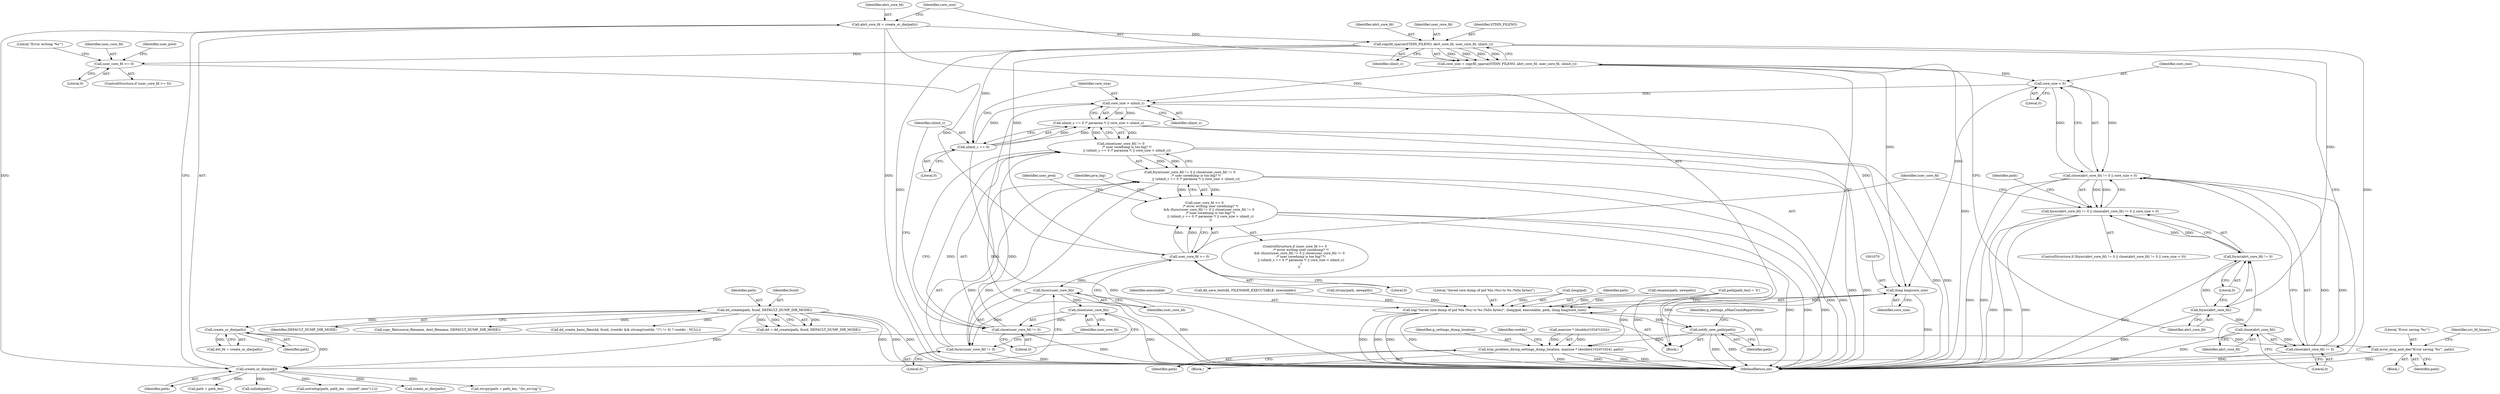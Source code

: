 digraph "0_abrt_80408e9e24a1c10f85fd969e1853e0f192157f92_0@API" {
"1000887" [label="(Call,abrt_core_fd = create_or_die(path))"];
"1000889" [label="(Call,create_or_die(path))"];
"1000881" [label="(Call,error_msg_and_die(\"Error saving '%s'\", path))"];
"1000855" [label="(Call,create_or_die(path))"];
"1000617" [label="(Call,dd_create(path, fsuid, DEFAULT_DUMP_DIR_MODE))"];
"1000894" [label="(Call,copyfd_sparse(STDIN_FILENO, abrt_core_fd, user_core_fd, ulimit_c))"];
"1000892" [label="(Call,core_size = copyfd_sparse(STDIN_FILENO, abrt_core_fd, user_core_fd, ulimit_c))"];
"1000910" [label="(Call,core_size < 0)"];
"1000905" [label="(Call,close(abrt_core_fd) != 0 || core_size < 0)"];
"1000900" [label="(Call,fsync(abrt_core_fd) != 0 || close(abrt_core_fd) != 0 || core_size < 0)"];
"1000949" [label="(Call,core_size > ulimit_c)"];
"1000945" [label="(Call,ulimit_c == 0 /* paranoia */ || core_size > ulimit_c)"];
"1000940" [label="(Call,close(user_core_fd) != 0\n            /* user coredump is too big? */\n            || (ulimit_c == 0 /* paranoia */ || core_size > ulimit_c))"];
"1000935" [label="(Call,fsync(user_core_fd) != 0 || close(user_core_fd) != 0\n            /* user coredump is too big? */\n            || (ulimit_c == 0 /* paranoia */ || core_size > ulimit_c))"];
"1000931" [label="(Call,user_core_fd >= 0\n            /* error writing user coredump? */\n         && (fsync(user_core_fd) != 0 || close(user_core_fd) != 0\n            /* user coredump is too big? */\n            || (ulimit_c == 0 /* paranoia */ || core_size > ulimit_c)\n            ))"];
"1001069" [label="(Call,(long long)core_size)"];
"1001062" [label="(Call,log(\"Saved core dump of pid %lu (%s) to %s (%llu bytes)\", (long)pid, executable, path, (long long)core_size))"];
"1001072" [label="(Call,notify_new_path(path))"];
"1001090" [label="(Call,trim_problem_dirs(g_settings_dump_location, maxsize * (double)(1024*1024), path))"];
"1000902" [label="(Call,fsync(abrt_core_fd))"];
"1000901" [label="(Call,fsync(abrt_core_fd) != 0)"];
"1000907" [label="(Call,close(abrt_core_fd))"];
"1000906" [label="(Call,close(abrt_core_fd) != 0)"];
"1000919" [label="(Call,user_core_fd >= 0)"];
"1000932" [label="(Call,user_core_fd >= 0)"];
"1000937" [label="(Call,fsync(user_core_fd))"];
"1000936" [label="(Call,fsync(user_core_fd) != 0)"];
"1000942" [label="(Call,close(user_core_fd))"];
"1000941" [label="(Call,close(user_core_fd) != 0)"];
"1000946" [label="(Call,ulimit_c == 0)"];
"1000885" [label="(Identifier,src_fd_binary)"];
"1000618" [label="(Identifier,path)"];
"1000882" [label="(Literal,\"Error saving '%s'\")"];
"1000943" [label="(Identifier,user_core_fd)"];
"1000890" [label="(Identifier,path)"];
"1001090" [label="(Call,trim_problem_dirs(g_settings_dump_location, maxsize * (double)(1024*1024), path))"];
"1000900" [label="(Call,fsync(abrt_core_fd) != 0 || close(abrt_core_fd) != 0 || core_size < 0)"];
"1000954" [label="(Identifier,user_pwd)"];
"1000924" [label="(Identifier,user_pwd)"];
"1001000" [label="(Call,path + path_len)"];
"1001078" [label="(Block,)"];
"1000899" [label="(ControlStructure,if (fsync(abrt_core_fd) != 0 || close(abrt_core_fd) != 0 || core_size < 0))"];
"1000914" [label="(Call,unlink(path))"];
"1000939" [label="(Literal,0)"];
"1000619" [label="(Identifier,fsuid)"];
"1000911" [label="(Identifier,core_size)"];
"1000906" [label="(Call,close(abrt_core_fd) != 0)"];
"1000892" [label="(Call,core_size = copyfd_sparse(STDIN_FILENO, abrt_core_fd, user_core_fd, ulimit_c))"];
"1000928" [label="(Literal,\"Error writing '%s'\")"];
"1001067" [label="(Identifier,executable)"];
"1001091" [label="(Identifier,g_settings_dump_location)"];
"1000905" [label="(Call,close(abrt_core_fd) != 0 || core_size < 0)"];
"1001072" [label="(Call,notify_new_path(path))"];
"1000950" [label="(Identifier,core_size)"];
"1000889" [label="(Call,create_or_die(path))"];
"1000762" [label="(Call,dd_save_text(dd, FILENAME_EXECUTABLE, executable))"];
"1001043" [label="(Call,xstrndup(path, path_len - (sizeof(\".new\")-1)))"];
"1001035" [label="(Call,path[path_len] = '\0')"];
"1000901" [label="(Call,fsync(abrt_core_fd) != 0)"];
"1000930" [label="(ControlStructure,if (user_core_fd >= 0\n            /* error writing user coredump? */\n         && (fsync(user_core_fd) != 0 || close(user_core_fd) != 0\n            /* user coredump is too big? */\n            || (ulimit_c == 0 /* paranoia */ || core_size > ulimit_c)\n            )\n        ))"];
"1001062" [label="(Call,log(\"Saved core dump of pid %lu (%s) to %s (%llu bytes)\", (long)pid, executable, path, (long long)core_size))"];
"1001057" [label="(Call,strcpy(path, newpath))"];
"1000855" [label="(Call,create_or_die(path))"];
"1000883" [label="(Identifier,path)"];
"1001063" [label="(Literal,\"Saved core dump of pid %lu (%s) to %s (%llu bytes)\")"];
"1000960" [label="(Identifier,java_log)"];
"1001101" [label="(Identifier,rootdir)"];
"1000620" [label="(Identifier,DEFAULT_DUMP_DIR_MODE)"];
"1000680" [label="(Call,copy_file(source_filename, dest_filename, DEFAULT_DUMP_DIR_MODE))"];
"1000915" [label="(Identifier,path)"];
"1000888" [label="(Identifier,abrt_core_fd)"];
"1000856" [label="(Identifier,path)"];
"1000881" [label="(Call,error_msg_and_die(\"Error saving '%s'\", path))"];
"1000920" [label="(Identifier,user_core_fd)"];
"1000934" [label="(Literal,0)"];
"1000908" [label="(Identifier,abrt_core_fd)"];
"1001007" [label="(Call,create_or_die(path))"];
"1000853" [label="(Call,dst_fd = create_or_die(path))"];
"1000941" [label="(Call,close(user_core_fd) != 0)"];
"1000912" [label="(Literal,0)"];
"1001099" [label="(Identifier,path)"];
"1000947" [label="(Identifier,ulimit_c)"];
"1000896" [label="(Identifier,abrt_core_fd)"];
"1001064" [label="(Call,(long)pid)"];
"1001076" [label="(Identifier,g_settings_nMaxCrashReportsSize)"];
"1000898" [label="(Identifier,ulimit_c)"];
"1000904" [label="(Literal,0)"];
"1000907" [label="(Call,close(abrt_core_fd))"];
"1000617" [label="(Call,dd_create(path, fsuid, DEFAULT_DUMP_DIR_MODE))"];
"1000935" [label="(Call,fsync(user_core_fd) != 0 || close(user_core_fd) != 0\n            /* user coredump is too big? */\n            || (ulimit_c == 0 /* paranoia */ || core_size > ulimit_c))"];
"1001068" [label="(Identifier,path)"];
"1000951" [label="(Identifier,ulimit_c)"];
"1000937" [label="(Call,fsync(user_core_fd))"];
"1000940" [label="(Call,close(user_core_fd) != 0\n            /* user coredump is too big? */\n            || (ulimit_c == 0 /* paranoia */ || core_size > ulimit_c))"];
"1000910" [label="(Call,core_size < 0)"];
"1000932" [label="(Call,user_core_fd >= 0)"];
"1001073" [label="(Identifier,path)"];
"1000918" [label="(ControlStructure,if (user_core_fd >= 0))"];
"1000897" [label="(Identifier,user_core_fd)"];
"1000878" [label="(Block,)"];
"1000902" [label="(Call,fsync(abrt_core_fd))"];
"1000945" [label="(Call,ulimit_c == 0 /* paranoia */ || core_size > ulimit_c)"];
"1000903" [label="(Identifier,abrt_core_fd)"];
"1000948" [label="(Literal,0)"];
"1000894" [label="(Call,copyfd_sparse(STDIN_FILENO, abrt_core_fd, user_core_fd, ulimit_c))"];
"1000623" [label="(Block,)"];
"1000999" [label="(Call,strcpy(path + path_len, \"/hs_err.log\"))"];
"1001071" [label="(Identifier,core_size)"];
"1000936" [label="(Call,fsync(user_core_fd) != 0)"];
"1000629" [label="(Call,dd_create_basic_files(dd, fsuid, (rootdir && strcmp(rootdir, \"/\") != 0) ? rootdir : NULL))"];
"1000938" [label="(Identifier,user_core_fd)"];
"1000933" [label="(Identifier,user_core_fd)"];
"1000895" [label="(Identifier,STDIN_FILENO)"];
"1001168" [label="(MethodReturn,int)"];
"1000944" [label="(Literal,0)"];
"1000887" [label="(Call,abrt_core_fd = create_or_die(path))"];
"1000615" [label="(Call,dd = dd_create(path, fsuid, DEFAULT_DUMP_DIR_MODE))"];
"1001053" [label="(Call,rename(path, newpath))"];
"1000942" [label="(Call,close(user_core_fd))"];
"1000919" [label="(Call,user_core_fd >= 0)"];
"1000946" [label="(Call,ulimit_c == 0)"];
"1000909" [label="(Literal,0)"];
"1000893" [label="(Identifier,core_size)"];
"1000949" [label="(Call,core_size > ulimit_c)"];
"1001069" [label="(Call,(long long)core_size)"];
"1000921" [label="(Literal,0)"];
"1000931" [label="(Call,user_core_fd >= 0\n            /* error writing user coredump? */\n         && (fsync(user_core_fd) != 0 || close(user_core_fd) != 0\n            /* user coredump is too big? */\n            || (ulimit_c == 0 /* paranoia */ || core_size > ulimit_c)\n            ))"];
"1001092" [label="(Call,maxsize * (double)(1024*1024))"];
"1000887" -> "1000623"  [label="AST: "];
"1000887" -> "1000889"  [label="CFG: "];
"1000888" -> "1000887"  [label="AST: "];
"1000889" -> "1000887"  [label="AST: "];
"1000893" -> "1000887"  [label="CFG: "];
"1000887" -> "1001168"  [label="DDG: "];
"1000889" -> "1000887"  [label="DDG: "];
"1000887" -> "1000894"  [label="DDG: "];
"1000889" -> "1000890"  [label="CFG: "];
"1000890" -> "1000889"  [label="AST: "];
"1000881" -> "1000889"  [label="DDG: "];
"1000617" -> "1000889"  [label="DDG: "];
"1000855" -> "1000889"  [label="DDG: "];
"1000889" -> "1000914"  [label="DDG: "];
"1000889" -> "1000999"  [label="DDG: "];
"1000889" -> "1001000"  [label="DDG: "];
"1000889" -> "1001007"  [label="DDG: "];
"1000889" -> "1001043"  [label="DDG: "];
"1000881" -> "1000878"  [label="AST: "];
"1000881" -> "1000883"  [label="CFG: "];
"1000882" -> "1000881"  [label="AST: "];
"1000883" -> "1000881"  [label="AST: "];
"1000885" -> "1000881"  [label="CFG: "];
"1000881" -> "1001168"  [label="DDG: "];
"1000855" -> "1000881"  [label="DDG: "];
"1000855" -> "1000853"  [label="AST: "];
"1000855" -> "1000856"  [label="CFG: "];
"1000856" -> "1000855"  [label="AST: "];
"1000853" -> "1000855"  [label="CFG: "];
"1000855" -> "1000853"  [label="DDG: "];
"1000617" -> "1000855"  [label="DDG: "];
"1000617" -> "1000615"  [label="AST: "];
"1000617" -> "1000620"  [label="CFG: "];
"1000618" -> "1000617"  [label="AST: "];
"1000619" -> "1000617"  [label="AST: "];
"1000620" -> "1000617"  [label="AST: "];
"1000615" -> "1000617"  [label="CFG: "];
"1000617" -> "1001168"  [label="DDG: "];
"1000617" -> "1001168"  [label="DDG: "];
"1000617" -> "1001168"  [label="DDG: "];
"1000617" -> "1000615"  [label="DDG: "];
"1000617" -> "1000615"  [label="DDG: "];
"1000617" -> "1000615"  [label="DDG: "];
"1000617" -> "1000629"  [label="DDG: "];
"1000617" -> "1000680"  [label="DDG: "];
"1000894" -> "1000892"  [label="AST: "];
"1000894" -> "1000898"  [label="CFG: "];
"1000895" -> "1000894"  [label="AST: "];
"1000896" -> "1000894"  [label="AST: "];
"1000897" -> "1000894"  [label="AST: "];
"1000898" -> "1000894"  [label="AST: "];
"1000892" -> "1000894"  [label="CFG: "];
"1000894" -> "1001168"  [label="DDG: "];
"1000894" -> "1001168"  [label="DDG: "];
"1000894" -> "1000892"  [label="DDG: "];
"1000894" -> "1000892"  [label="DDG: "];
"1000894" -> "1000892"  [label="DDG: "];
"1000894" -> "1000892"  [label="DDG: "];
"1000894" -> "1000902"  [label="DDG: "];
"1000894" -> "1000919"  [label="DDG: "];
"1000894" -> "1000932"  [label="DDG: "];
"1000894" -> "1000946"  [label="DDG: "];
"1000892" -> "1000623"  [label="AST: "];
"1000893" -> "1000892"  [label="AST: "];
"1000903" -> "1000892"  [label="CFG: "];
"1000892" -> "1001168"  [label="DDG: "];
"1000892" -> "1000910"  [label="DDG: "];
"1000892" -> "1000949"  [label="DDG: "];
"1000892" -> "1001069"  [label="DDG: "];
"1000910" -> "1000905"  [label="AST: "];
"1000910" -> "1000912"  [label="CFG: "];
"1000911" -> "1000910"  [label="AST: "];
"1000912" -> "1000910"  [label="AST: "];
"1000905" -> "1000910"  [label="CFG: "];
"1000910" -> "1000905"  [label="DDG: "];
"1000910" -> "1000905"  [label="DDG: "];
"1000910" -> "1000949"  [label="DDG: "];
"1000910" -> "1001069"  [label="DDG: "];
"1000905" -> "1000900"  [label="AST: "];
"1000905" -> "1000906"  [label="CFG: "];
"1000906" -> "1000905"  [label="AST: "];
"1000900" -> "1000905"  [label="CFG: "];
"1000905" -> "1001168"  [label="DDG: "];
"1000905" -> "1001168"  [label="DDG: "];
"1000905" -> "1000900"  [label="DDG: "];
"1000905" -> "1000900"  [label="DDG: "];
"1000906" -> "1000905"  [label="DDG: "];
"1000906" -> "1000905"  [label="DDG: "];
"1000900" -> "1000899"  [label="AST: "];
"1000900" -> "1000901"  [label="CFG: "];
"1000901" -> "1000900"  [label="AST: "];
"1000915" -> "1000900"  [label="CFG: "];
"1000933" -> "1000900"  [label="CFG: "];
"1000900" -> "1001168"  [label="DDG: "];
"1000900" -> "1001168"  [label="DDG: "];
"1000900" -> "1001168"  [label="DDG: "];
"1000901" -> "1000900"  [label="DDG: "];
"1000901" -> "1000900"  [label="DDG: "];
"1000949" -> "1000945"  [label="AST: "];
"1000949" -> "1000951"  [label="CFG: "];
"1000950" -> "1000949"  [label="AST: "];
"1000951" -> "1000949"  [label="AST: "];
"1000945" -> "1000949"  [label="CFG: "];
"1000949" -> "1001168"  [label="DDG: "];
"1000949" -> "1000945"  [label="DDG: "];
"1000949" -> "1000945"  [label="DDG: "];
"1000946" -> "1000949"  [label="DDG: "];
"1000949" -> "1001069"  [label="DDG: "];
"1000945" -> "1000940"  [label="AST: "];
"1000945" -> "1000946"  [label="CFG: "];
"1000946" -> "1000945"  [label="AST: "];
"1000940" -> "1000945"  [label="CFG: "];
"1000945" -> "1001168"  [label="DDG: "];
"1000945" -> "1001168"  [label="DDG: "];
"1000945" -> "1000940"  [label="DDG: "];
"1000945" -> "1000940"  [label="DDG: "];
"1000946" -> "1000945"  [label="DDG: "];
"1000946" -> "1000945"  [label="DDG: "];
"1000940" -> "1000935"  [label="AST: "];
"1000940" -> "1000941"  [label="CFG: "];
"1000941" -> "1000940"  [label="AST: "];
"1000935" -> "1000940"  [label="CFG: "];
"1000940" -> "1001168"  [label="DDG: "];
"1000940" -> "1001168"  [label="DDG: "];
"1000940" -> "1000935"  [label="DDG: "];
"1000940" -> "1000935"  [label="DDG: "];
"1000941" -> "1000940"  [label="DDG: "];
"1000941" -> "1000940"  [label="DDG: "];
"1000935" -> "1000931"  [label="AST: "];
"1000935" -> "1000936"  [label="CFG: "];
"1000936" -> "1000935"  [label="AST: "];
"1000931" -> "1000935"  [label="CFG: "];
"1000935" -> "1001168"  [label="DDG: "];
"1000935" -> "1001168"  [label="DDG: "];
"1000935" -> "1000931"  [label="DDG: "];
"1000935" -> "1000931"  [label="DDG: "];
"1000936" -> "1000935"  [label="DDG: "];
"1000936" -> "1000935"  [label="DDG: "];
"1000931" -> "1000930"  [label="AST: "];
"1000931" -> "1000932"  [label="CFG: "];
"1000932" -> "1000931"  [label="AST: "];
"1000954" -> "1000931"  [label="CFG: "];
"1000960" -> "1000931"  [label="CFG: "];
"1000931" -> "1001168"  [label="DDG: "];
"1000931" -> "1001168"  [label="DDG: "];
"1000931" -> "1001168"  [label="DDG: "];
"1000932" -> "1000931"  [label="DDG: "];
"1000932" -> "1000931"  [label="DDG: "];
"1001069" -> "1001062"  [label="AST: "];
"1001069" -> "1001071"  [label="CFG: "];
"1001070" -> "1001069"  [label="AST: "];
"1001071" -> "1001069"  [label="AST: "];
"1001062" -> "1001069"  [label="CFG: "];
"1001069" -> "1001168"  [label="DDG: "];
"1001069" -> "1001062"  [label="DDG: "];
"1001062" -> "1000623"  [label="AST: "];
"1001063" -> "1001062"  [label="AST: "];
"1001064" -> "1001062"  [label="AST: "];
"1001067" -> "1001062"  [label="AST: "];
"1001068" -> "1001062"  [label="AST: "];
"1001073" -> "1001062"  [label="CFG: "];
"1001062" -> "1001168"  [label="DDG: "];
"1001062" -> "1001168"  [label="DDG: "];
"1001062" -> "1001168"  [label="DDG: "];
"1001062" -> "1001168"  [label="DDG: "];
"1001064" -> "1001062"  [label="DDG: "];
"1000762" -> "1001062"  [label="DDG: "];
"1001035" -> "1001062"  [label="DDG: "];
"1001057" -> "1001062"  [label="DDG: "];
"1001053" -> "1001062"  [label="DDG: "];
"1001062" -> "1001072"  [label="DDG: "];
"1001072" -> "1000623"  [label="AST: "];
"1001072" -> "1001073"  [label="CFG: "];
"1001073" -> "1001072"  [label="AST: "];
"1001076" -> "1001072"  [label="CFG: "];
"1001072" -> "1001168"  [label="DDG: "];
"1001072" -> "1001168"  [label="DDG: "];
"1001035" -> "1001072"  [label="DDG: "];
"1001072" -> "1001090"  [label="DDG: "];
"1001090" -> "1001078"  [label="AST: "];
"1001090" -> "1001099"  [label="CFG: "];
"1001091" -> "1001090"  [label="AST: "];
"1001092" -> "1001090"  [label="AST: "];
"1001099" -> "1001090"  [label="AST: "];
"1001101" -> "1001090"  [label="CFG: "];
"1001090" -> "1001168"  [label="DDG: "];
"1001090" -> "1001168"  [label="DDG: "];
"1001090" -> "1001168"  [label="DDG: "];
"1001090" -> "1001168"  [label="DDG: "];
"1001092" -> "1001090"  [label="DDG: "];
"1001092" -> "1001090"  [label="DDG: "];
"1001035" -> "1001090"  [label="DDG: "];
"1000902" -> "1000901"  [label="AST: "];
"1000902" -> "1000903"  [label="CFG: "];
"1000903" -> "1000902"  [label="AST: "];
"1000904" -> "1000902"  [label="CFG: "];
"1000902" -> "1001168"  [label="DDG: "];
"1000902" -> "1000901"  [label="DDG: "];
"1000902" -> "1000907"  [label="DDG: "];
"1000901" -> "1000904"  [label="CFG: "];
"1000904" -> "1000901"  [label="AST: "];
"1000908" -> "1000901"  [label="CFG: "];
"1000901" -> "1001168"  [label="DDG: "];
"1000907" -> "1000906"  [label="AST: "];
"1000907" -> "1000908"  [label="CFG: "];
"1000908" -> "1000907"  [label="AST: "];
"1000909" -> "1000907"  [label="CFG: "];
"1000907" -> "1001168"  [label="DDG: "];
"1000907" -> "1000906"  [label="DDG: "];
"1000906" -> "1000909"  [label="CFG: "];
"1000909" -> "1000906"  [label="AST: "];
"1000911" -> "1000906"  [label="CFG: "];
"1000906" -> "1001168"  [label="DDG: "];
"1000919" -> "1000918"  [label="AST: "];
"1000919" -> "1000921"  [label="CFG: "];
"1000920" -> "1000919"  [label="AST: "];
"1000921" -> "1000919"  [label="AST: "];
"1000924" -> "1000919"  [label="CFG: "];
"1000928" -> "1000919"  [label="CFG: "];
"1000919" -> "1000932"  [label="DDG: "];
"1000932" -> "1000934"  [label="CFG: "];
"1000933" -> "1000932"  [label="AST: "];
"1000934" -> "1000932"  [label="AST: "];
"1000938" -> "1000932"  [label="CFG: "];
"1000932" -> "1001168"  [label="DDG: "];
"1000932" -> "1000937"  [label="DDG: "];
"1000937" -> "1000936"  [label="AST: "];
"1000937" -> "1000938"  [label="CFG: "];
"1000938" -> "1000937"  [label="AST: "];
"1000939" -> "1000937"  [label="CFG: "];
"1000937" -> "1001168"  [label="DDG: "];
"1000937" -> "1000936"  [label="DDG: "];
"1000937" -> "1000942"  [label="DDG: "];
"1000936" -> "1000939"  [label="CFG: "];
"1000939" -> "1000936"  [label="AST: "];
"1000943" -> "1000936"  [label="CFG: "];
"1000936" -> "1001168"  [label="DDG: "];
"1000942" -> "1000941"  [label="AST: "];
"1000942" -> "1000943"  [label="CFG: "];
"1000943" -> "1000942"  [label="AST: "];
"1000944" -> "1000942"  [label="CFG: "];
"1000942" -> "1001168"  [label="DDG: "];
"1000942" -> "1000941"  [label="DDG: "];
"1000941" -> "1000944"  [label="CFG: "];
"1000944" -> "1000941"  [label="AST: "];
"1000947" -> "1000941"  [label="CFG: "];
"1000941" -> "1001168"  [label="DDG: "];
"1000946" -> "1000948"  [label="CFG: "];
"1000947" -> "1000946"  [label="AST: "];
"1000948" -> "1000946"  [label="AST: "];
"1000950" -> "1000946"  [label="CFG: "];
"1000946" -> "1001168"  [label="DDG: "];
}
